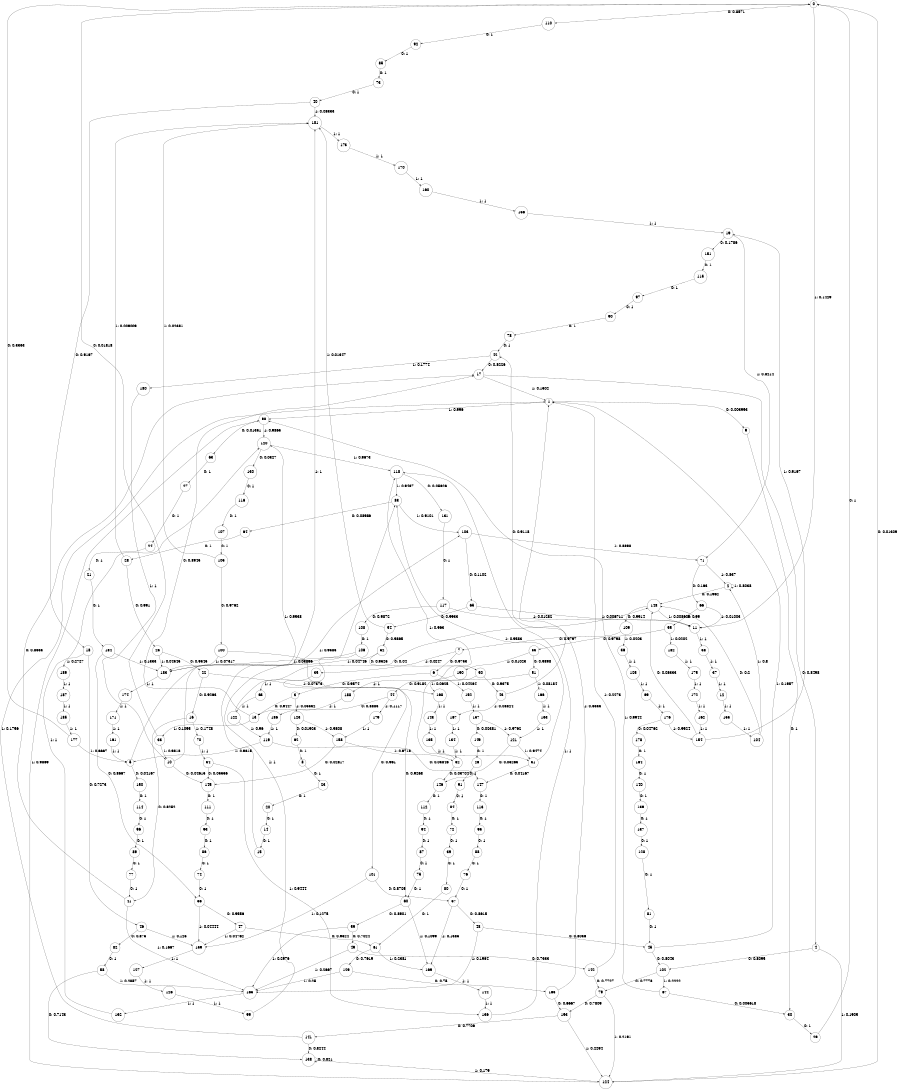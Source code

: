 digraph "ch3_both_grouped_diff_L15" {
size = "6,8.5";
ratio = "fill";
node [shape = circle];
node [fontsize = 24];
edge [fontsize = 24];
0 -> 110 [label = "0: 0.8571   "];
0 -> 11 [label = "1: 0.1429   "];
1 -> 9 [label = "0: 0.003953  "];
1 -> 98 [label = "1: 0.996    "];
2 -> 148 [label = "0: 0.1962   "];
2 -> 2 [label = "1: 0.8038   "];
3 -> 13 [label = "0: 0.9447   "];
3 -> 123 [label = "1: 0.05532  "];
4 -> 102 [label = "0: 0.8095   "];
4 -> 124 [label = "1: 0.1905   "];
5 -> 150 [label = "0: 0.04167  "];
5 -> 103 [label = "1: 0.9583   "];
6 -> 3 [label = "0: 0.9574   "];
6 -> 152 [label = "1: 0.04264  "];
7 -> 6 [label = "0: 0.9753   "];
7 -> 35 [label = "1: 0.0247   "];
8 -> 23 [label = "0: 1        "];
9 -> 30 [label = "0: 1        "];
10 -> 145 [label = "0: 0.04615  "];
10 -> 120 [label = "1: 0.9538   "];
11 -> 38 [label = "1: 1        "];
12 -> 155 [label = "1: 1        "];
13 -> 17 [label = "0: 0.8945   "];
13 -> 33 [label = "1: 0.1055   "];
14 -> 15 [label = "0: 1        "];
15 -> 181 [label = "1: 1        "];
16 -> 41 [label = "0: 0.8252   "];
16 -> 70 [label = "1: 0.1748   "];
17 -> 4 [label = "0: 0.8498   "];
17 -> 1 [label = "1: 0.1502   "];
18 -> 46 [label = "0: 0.7273   "];
18 -> 189 [label = "1: 0.2727   "];
19 -> 151 [label = "0: 0.1786   "];
19 -> 71 [label = "1: 0.8214   "];
20 -> 14 [label = "0: 1        "];
21 -> 184 [label = "0: 1        "];
22 -> 16 [label = "0: 0.9263   "];
22 -> 168 [label = "1: 0.07373  "];
23 -> 20 [label = "0: 1        "];
24 -> 21 [label = "0: 1        "];
25 -> 22 [label = "0: 0.9545   "];
25 -> 183 [label = "1: 0.04545  "];
26 -> 91 [label = "0: 1        "];
27 -> 24 [label = "0: 1        "];
28 -> 25 [label = "0: 0.991    "];
28 -> 181 [label = "1: 0.009009  "];
29 -> 0 [label = "0: 1        "];
30 -> 29 [label = "0: 1        "];
31 -> 147 [label = "0: 0.04167  "];
31 -> 83 [label = "1: 0.9583   "];
32 -> 146 [label = "0: 0.03704  "];
32 -> 118 [label = "1: 0.963    "];
33 -> 0 [label = "0: 0.01818  "];
33 -> 10 [label = "1: 0.9818   "];
34 -> 145 [label = "0: 0.05556  "];
34 -> 136 [label = "1: 0.9444   "];
35 -> 68 [label = "1: 1        "];
36 -> 125 [label = "1: 1        "];
37 -> 12 [label = "1: 1        "];
38 -> 37 [label = "1: 1        "];
39 -> 80 [label = "0: 1        "];
40 -> 18 [label = "0: 0.9167   "];
40 -> 181 [label = "1: 0.08333  "];
41 -> 17 [label = "0: 0.8333   "];
41 -> 165 [label = "1: 0.1667   "];
42 -> 17 [label = "0: 0.8226   "];
42 -> 180 [label = "1: 0.1774   "];
43 -> 42 [label = "0: 0.9118   "];
43 -> 167 [label = "1: 0.08824  "];
44 -> 13 [label = "0: 0.8883   "];
44 -> 179 [label = "1: 0.1117   "];
45 -> 102 [label = "0: 0.8043   "];
45 -> 1 [label = "1: 0.1957   "];
46 -> 82 [label = "0: 0.875    "];
46 -> 159 [label = "1: 0.125    "];
47 -> 61 [label = "0: 0.9524   "];
47 -> 159 [label = "1: 0.04762  "];
48 -> 45 [label = "0: 0.8036   "];
48 -> 165 [label = "1: 0.1964   "];
49 -> 142 [label = "0: 0.7333   "];
49 -> 165 [label = "1: 0.2667   "];
50 -> 43 [label = "0: 0.9375   "];
50 -> 168 [label = "1: 0.0625   "];
51 -> 44 [label = "0: 0.9182   "];
51 -> 166 [label = "1: 0.08184  "];
52 -> 50 [label = "0: 0.9525   "];
52 -> 183 [label = "1: 0.04746  "];
53 -> 51 [label = "0: 0.9898   "];
53 -> 190 [label = "1: 0.01023  "];
54 -> 52 [label = "0: 0.9865   "];
54 -> 181 [label = "1: 0.01347  "];
55 -> 53 [label = "0: 0.9798   "];
55 -> 182 [label = "1: 0.0202   "];
56 -> 47 [label = "0: 0.9556   "];
56 -> 159 [label = "1: 0.04444  "];
57 -> 48 [label = "0: 0.8615   "];
57 -> 169 [label = "1: 0.1385   "];
58 -> 138 [label = "0: 0.7143   "];
58 -> 165 [label = "1: 0.2857   "];
59 -> 49 [label = "0: 0.7024   "];
59 -> 165 [label = "1: 0.2976   "];
60 -> 59 [label = "0: 0.8901   "];
60 -> 169 [label = "1: 0.1099   "];
61 -> 129 [label = "0: 0.7619   "];
61 -> 169 [label = "1: 0.2381   "];
62 -> 8 [label = "0: 1        "];
63 -> 27 [label = "0: 1        "];
64 -> 28 [label = "0: 1        "];
65 -> 54 [label = "0: 0.9933   "];
65 -> 11 [label = "1: 0.006711  "];
66 -> 55 [label = "0: 0.99     "];
66 -> 11 [label = "1: 0.01003  "];
67 -> 30 [label = "0: 0.005618  "];
67 -> 98 [label = "1: 0.9944   "];
68 -> 122 [label = "1: 1        "];
69 -> 176 [label = "1: 1        "];
70 -> 34 [label = "1: 1        "];
71 -> 66 [label = "0: 0.163    "];
71 -> 2 [label = "1: 0.837    "];
72 -> 39 [label = "0: 1        "];
73 -> 40 [label = "0: 1        "];
74 -> 56 [label = "0: 1        "];
75 -> 60 [label = "0: 1        "];
76 -> 57 [label = "0: 1        "];
77 -> 41 [label = "0: 1        "];
78 -> 42 [label = "0: 1        "];
79 -> 153 [label = "0: 0.7809   "];
79 -> 124 [label = "1: 0.2191   "];
80 -> 61 [label = "0: 1        "];
81 -> 45 [label = "0: 1        "];
82 -> 58 [label = "0: 1        "];
83 -> 64 [label = "0: 0.08986  "];
83 -> 103 [label = "1: 0.9101   "];
84 -> 72 [label = "0: 1        "];
85 -> 73 [label = "0: 1        "];
86 -> 74 [label = "0: 1        "];
87 -> 75 [label = "0: 1        "];
88 -> 76 [label = "0: 1        "];
89 -> 77 [label = "0: 1        "];
90 -> 78 [label = "0: 1        "];
91 -> 84 [label = "0: 1        "];
92 -> 85 [label = "0: 1        "];
93 -> 86 [label = "0: 1        "];
94 -> 87 [label = "0: 1        "];
95 -> 88 [label = "0: 1        "];
96 -> 89 [label = "0: 1        "];
97 -> 90 [label = "0: 1        "];
98 -> 63 [label = "0: 0.01351  "];
98 -> 120 [label = "1: 0.9865   "];
99 -> 83 [label = "1: 1        "];
100 -> 60 [label = "0: 0.9268   "];
100 -> 183 [label = "1: 0.07317  "];
101 -> 57 [label = "0: 0.8725   "];
101 -> 159 [label = "1: 0.1275   "];
102 -> 79 [label = "0: 0.7778   "];
102 -> 67 [label = "1: 0.2222   "];
103 -> 65 [label = "0: 0.1102   "];
103 -> 71 [label = "1: 0.8898   "];
104 -> 148 [label = "0: 0.2      "];
104 -> 2 [label = "1: 0.8      "];
105 -> 100 [label = "0: 0.9762   "];
105 -> 181 [label = "1: 0.02381  "];
106 -> 101 [label = "0: 0.961    "];
106 -> 183 [label = "1: 0.03896  "];
107 -> 105 [label = "0: 1        "];
108 -> 106 [label = "0: 1        "];
109 -> 7 [label = "0: 0.9797   "];
109 -> 36 [label = "1: 0.0203   "];
110 -> 92 [label = "0: 1        "];
111 -> 93 [label = "0: 1        "];
112 -> 94 [label = "0: 1        "];
113 -> 95 [label = "0: 1        "];
114 -> 96 [label = "0: 1        "];
115 -> 97 [label = "0: 1        "];
116 -> 107 [label = "0: 1        "];
117 -> 108 [label = "0: 0.9872   "];
117 -> 11 [label = "1: 0.01282  "];
118 -> 131 [label = "0: 0.05626  "];
118 -> 83 [label = "1: 0.9437   "];
119 -> 147 [label = "0: 0.03846  "];
119 -> 5 [label = "1: 0.9615   "];
120 -> 130 [label = "0: 0.0327   "];
120 -> 118 [label = "1: 0.9673   "];
121 -> 146 [label = "0: 0.05263  "];
121 -> 31 [label = "1: 0.9474   "];
122 -> 148 [label = "0: 0.04     "];
122 -> 119 [label = "1: 0.96     "];
123 -> 62 [label = "0: 0.01923  "];
123 -> 158 [label = "1: 0.9808   "];
124 -> 0 [label = "0: 0.01309  "];
124 -> 98 [label = "1: 0.9869   "];
125 -> 69 [label = "1: 1        "];
126 -> 99 [label = "1: 1        "];
127 -> 126 [label = "1: 1        "];
128 -> 81 [label = "0: 1        "];
129 -> 163 [label = "0: 0.75     "];
129 -> 165 [label = "1: 0.25     "];
130 -> 116 [label = "0: 1        "];
131 -> 117 [label = "0: 1        "];
132 -> 120 [label = "1: 1        "];
133 -> 121 [label = "1: 1        "];
134 -> 32 [label = "1: 1        "];
135 -> 31 [label = "1: 1        "];
136 -> 118 [label = "1: 1        "];
137 -> 128 [label = "0: 1        "];
138 -> 138 [label = "0: 0.821    "];
138 -> 124 [label = "1: 0.179    "];
139 -> 137 [label = "0: 1        "];
140 -> 139 [label = "0: 1        "];
141 -> 138 [label = "0: 0.8244   "];
141 -> 1 [label = "1: 0.1756   "];
142 -> 79 [label = "0: 0.7727   "];
142 -> 1 [label = "1: 0.2273   "];
143 -> 135 [label = "1: 1        "];
144 -> 136 [label = "1: 1        "];
145 -> 111 [label = "0: 1        "];
146 -> 112 [label = "0: 1        "];
147 -> 113 [label = "0: 1        "];
148 -> 109 [label = "0: 0.9914   "];
148 -> 11 [label = "1: 0.008625  "];
149 -> 26 [label = "0: 1        "];
150 -> 114 [label = "0: 1        "];
151 -> 115 [label = "0: 1        "];
152 -> 157 [label = "1: 1        "];
153 -> 141 [label = "0: 0.7706   "];
153 -> 124 [label = "1: 0.2294   "];
154 -> 148 [label = "0: 0.08333  "];
154 -> 19 [label = "1: 0.9167   "];
155 -> 104 [label = "1: 1        "];
156 -> 19 [label = "1: 1        "];
157 -> 149 [label = "0: 0.02381  "];
157 -> 121 [label = "1: 0.9762   "];
158 -> 145 [label = "0: 0.02817  "];
158 -> 32 [label = "1: 0.9718   "];
159 -> 127 [label = "1: 1        "];
160 -> 156 [label = "1: 1        "];
161 -> 5 [label = "1: 1        "];
162 -> 154 [label = "1: 1        "];
163 -> 153 [label = "0: 0.6667   "];
163 -> 1 [label = "1: 0.3333   "];
164 -> 140 [label = "0: 1        "];
165 -> 132 [label = "1: 1        "];
166 -> 133 [label = "1: 1        "];
167 -> 134 [label = "1: 1        "];
168 -> 143 [label = "1: 1        "];
169 -> 144 [label = "1: 1        "];
170 -> 160 [label = "1: 1        "];
171 -> 161 [label = "1: 1        "];
172 -> 162 [label = "1: 1        "];
173 -> 170 [label = "1: 1        "];
174 -> 171 [label = "1: 1        "];
175 -> 172 [label = "1: 1        "];
176 -> 178 [label = "0: 0.04762  "];
176 -> 154 [label = "1: 0.9524   "];
177 -> 0 [label = "0: 0.3333   "];
177 -> 5 [label = "1: 0.6667   "];
178 -> 164 [label = "0: 1        "];
179 -> 158 [label = "1: 1        "];
180 -> 10 [label = "1: 1        "];
181 -> 173 [label = "1: 1        "];
182 -> 175 [label = "1: 1        "];
183 -> 174 [label = "1: 1        "];
184 -> 56 [label = "0: 0.8667   "];
184 -> 183 [label = "1: 0.1333   "];
185 -> 177 [label = "1: 1        "];
186 -> 119 [label = "1: 1        "];
187 -> 185 [label = "1: 1        "];
188 -> 186 [label = "1: 1        "];
189 -> 187 [label = "1: 1        "];
190 -> 188 [label = "1: 1        "];
}